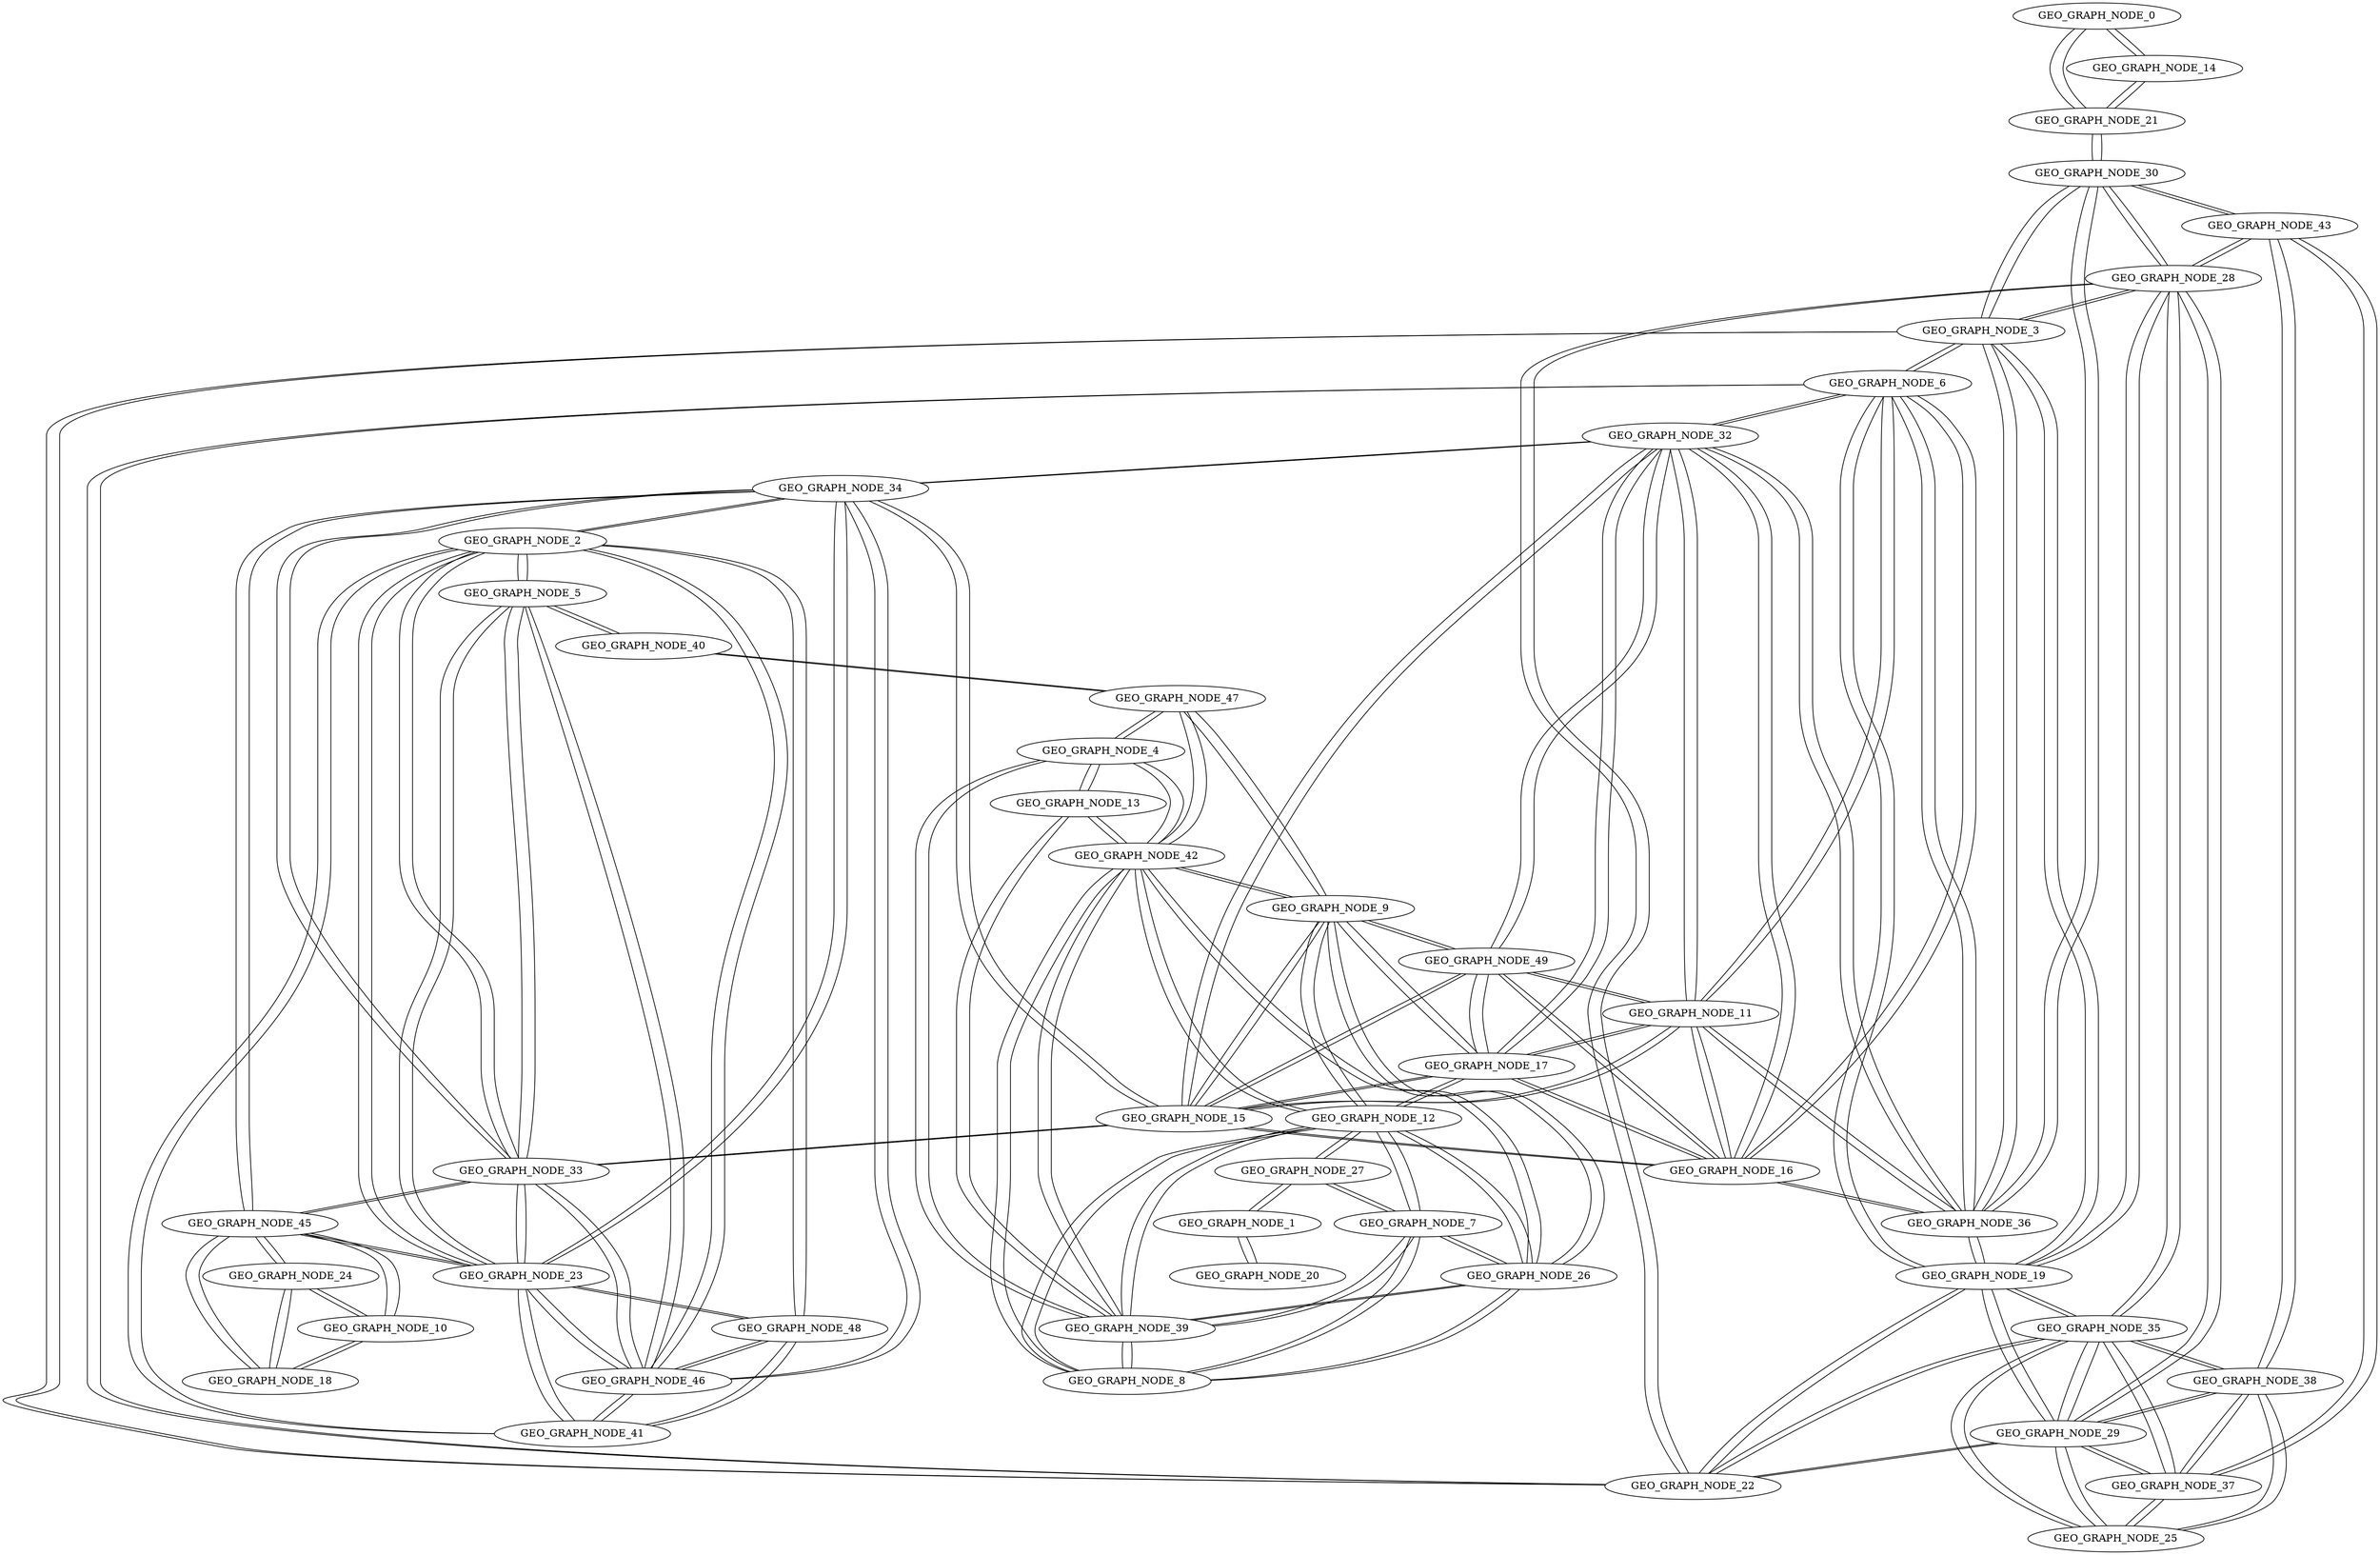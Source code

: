 graph GEO_GRAPH{
GEO_GRAPH_NODE_0 -- GEO_GRAPH_NODE_14;
GEO_GRAPH_NODE_0 -- GEO_GRAPH_NODE_21;
GEO_GRAPH_NODE_1 -- GEO_GRAPH_NODE_20;
GEO_GRAPH_NODE_1 -- GEO_GRAPH_NODE_27;
GEO_GRAPH_NODE_2 -- GEO_GRAPH_NODE_5;
GEO_GRAPH_NODE_2 -- GEO_GRAPH_NODE_23;
GEO_GRAPH_NODE_2 -- GEO_GRAPH_NODE_33;
GEO_GRAPH_NODE_2 -- GEO_GRAPH_NODE_34;
GEO_GRAPH_NODE_2 -- GEO_GRAPH_NODE_41;
GEO_GRAPH_NODE_2 -- GEO_GRAPH_NODE_46;
GEO_GRAPH_NODE_2 -- GEO_GRAPH_NODE_48;
GEO_GRAPH_NODE_3 -- GEO_GRAPH_NODE_6;
GEO_GRAPH_NODE_3 -- GEO_GRAPH_NODE_19;
GEO_GRAPH_NODE_3 -- GEO_GRAPH_NODE_22;
GEO_GRAPH_NODE_3 -- GEO_GRAPH_NODE_28;
GEO_GRAPH_NODE_3 -- GEO_GRAPH_NODE_30;
GEO_GRAPH_NODE_3 -- GEO_GRAPH_NODE_36;
GEO_GRAPH_NODE_4 -- GEO_GRAPH_NODE_13;
GEO_GRAPH_NODE_4 -- GEO_GRAPH_NODE_39;
GEO_GRAPH_NODE_4 -- GEO_GRAPH_NODE_42;
GEO_GRAPH_NODE_4 -- GEO_GRAPH_NODE_47;
GEO_GRAPH_NODE_5 -- GEO_GRAPH_NODE_2;
GEO_GRAPH_NODE_5 -- GEO_GRAPH_NODE_23;
GEO_GRAPH_NODE_5 -- GEO_GRAPH_NODE_33;
GEO_GRAPH_NODE_5 -- GEO_GRAPH_NODE_40;
GEO_GRAPH_NODE_5 -- GEO_GRAPH_NODE_46;
GEO_GRAPH_NODE_6 -- GEO_GRAPH_NODE_3;
GEO_GRAPH_NODE_6 -- GEO_GRAPH_NODE_11;
GEO_GRAPH_NODE_6 -- GEO_GRAPH_NODE_16;
GEO_GRAPH_NODE_6 -- GEO_GRAPH_NODE_19;
GEO_GRAPH_NODE_6 -- GEO_GRAPH_NODE_22;
GEO_GRAPH_NODE_6 -- GEO_GRAPH_NODE_32;
GEO_GRAPH_NODE_6 -- GEO_GRAPH_NODE_36;
GEO_GRAPH_NODE_7 -- GEO_GRAPH_NODE_8;
GEO_GRAPH_NODE_7 -- GEO_GRAPH_NODE_12;
GEO_GRAPH_NODE_7 -- GEO_GRAPH_NODE_26;
GEO_GRAPH_NODE_7 -- GEO_GRAPH_NODE_27;
GEO_GRAPH_NODE_7 -- GEO_GRAPH_NODE_39;
GEO_GRAPH_NODE_8 -- GEO_GRAPH_NODE_7;
GEO_GRAPH_NODE_8 -- GEO_GRAPH_NODE_12;
GEO_GRAPH_NODE_8 -- GEO_GRAPH_NODE_26;
GEO_GRAPH_NODE_8 -- GEO_GRAPH_NODE_39;
GEO_GRAPH_NODE_8 -- GEO_GRAPH_NODE_42;
GEO_GRAPH_NODE_9 -- GEO_GRAPH_NODE_12;
GEO_GRAPH_NODE_9 -- GEO_GRAPH_NODE_15;
GEO_GRAPH_NODE_9 -- GEO_GRAPH_NODE_17;
GEO_GRAPH_NODE_9 -- GEO_GRAPH_NODE_26;
GEO_GRAPH_NODE_9 -- GEO_GRAPH_NODE_42;
GEO_GRAPH_NODE_9 -- GEO_GRAPH_NODE_47;
GEO_GRAPH_NODE_9 -- GEO_GRAPH_NODE_49;
GEO_GRAPH_NODE_10 -- GEO_GRAPH_NODE_18;
GEO_GRAPH_NODE_10 -- GEO_GRAPH_NODE_24;
GEO_GRAPH_NODE_10 -- GEO_GRAPH_NODE_45;
GEO_GRAPH_NODE_11 -- GEO_GRAPH_NODE_6;
GEO_GRAPH_NODE_11 -- GEO_GRAPH_NODE_15;
GEO_GRAPH_NODE_11 -- GEO_GRAPH_NODE_16;
GEO_GRAPH_NODE_11 -- GEO_GRAPH_NODE_17;
GEO_GRAPH_NODE_11 -- GEO_GRAPH_NODE_32;
GEO_GRAPH_NODE_11 -- GEO_GRAPH_NODE_36;
GEO_GRAPH_NODE_11 -- GEO_GRAPH_NODE_49;
GEO_GRAPH_NODE_12 -- GEO_GRAPH_NODE_7;
GEO_GRAPH_NODE_12 -- GEO_GRAPH_NODE_8;
GEO_GRAPH_NODE_12 -- GEO_GRAPH_NODE_9;
GEO_GRAPH_NODE_12 -- GEO_GRAPH_NODE_17;
GEO_GRAPH_NODE_12 -- GEO_GRAPH_NODE_26;
GEO_GRAPH_NODE_12 -- GEO_GRAPH_NODE_27;
GEO_GRAPH_NODE_12 -- GEO_GRAPH_NODE_39;
GEO_GRAPH_NODE_12 -- GEO_GRAPH_NODE_42;
GEO_GRAPH_NODE_13 -- GEO_GRAPH_NODE_4;
GEO_GRAPH_NODE_13 -- GEO_GRAPH_NODE_39;
GEO_GRAPH_NODE_13 -- GEO_GRAPH_NODE_42;
GEO_GRAPH_NODE_14 -- GEO_GRAPH_NODE_0;
GEO_GRAPH_NODE_14 -- GEO_GRAPH_NODE_21;
GEO_GRAPH_NODE_15 -- GEO_GRAPH_NODE_9;
GEO_GRAPH_NODE_15 -- GEO_GRAPH_NODE_11;
GEO_GRAPH_NODE_15 -- GEO_GRAPH_NODE_16;
GEO_GRAPH_NODE_15 -- GEO_GRAPH_NODE_17;
GEO_GRAPH_NODE_15 -- GEO_GRAPH_NODE_32;
GEO_GRAPH_NODE_15 -- GEO_GRAPH_NODE_33;
GEO_GRAPH_NODE_15 -- GEO_GRAPH_NODE_34;
GEO_GRAPH_NODE_15 -- GEO_GRAPH_NODE_49;
GEO_GRAPH_NODE_16 -- GEO_GRAPH_NODE_6;
GEO_GRAPH_NODE_16 -- GEO_GRAPH_NODE_11;
GEO_GRAPH_NODE_16 -- GEO_GRAPH_NODE_15;
GEO_GRAPH_NODE_16 -- GEO_GRAPH_NODE_17;
GEO_GRAPH_NODE_16 -- GEO_GRAPH_NODE_32;
GEO_GRAPH_NODE_16 -- GEO_GRAPH_NODE_36;
GEO_GRAPH_NODE_16 -- GEO_GRAPH_NODE_49;
GEO_GRAPH_NODE_17 -- GEO_GRAPH_NODE_9;
GEO_GRAPH_NODE_17 -- GEO_GRAPH_NODE_11;
GEO_GRAPH_NODE_17 -- GEO_GRAPH_NODE_12;
GEO_GRAPH_NODE_17 -- GEO_GRAPH_NODE_15;
GEO_GRAPH_NODE_17 -- GEO_GRAPH_NODE_16;
GEO_GRAPH_NODE_17 -- GEO_GRAPH_NODE_32;
GEO_GRAPH_NODE_17 -- GEO_GRAPH_NODE_49;
GEO_GRAPH_NODE_18 -- GEO_GRAPH_NODE_10;
GEO_GRAPH_NODE_18 -- GEO_GRAPH_NODE_24;
GEO_GRAPH_NODE_18 -- GEO_GRAPH_NODE_45;
GEO_GRAPH_NODE_19 -- GEO_GRAPH_NODE_3;
GEO_GRAPH_NODE_19 -- GEO_GRAPH_NODE_6;
GEO_GRAPH_NODE_19 -- GEO_GRAPH_NODE_22;
GEO_GRAPH_NODE_19 -- GEO_GRAPH_NODE_28;
GEO_GRAPH_NODE_19 -- GEO_GRAPH_NODE_29;
GEO_GRAPH_NODE_19 -- GEO_GRAPH_NODE_35;
GEO_GRAPH_NODE_19 -- GEO_GRAPH_NODE_36;
GEO_GRAPH_NODE_20 -- GEO_GRAPH_NODE_1;
GEO_GRAPH_NODE_21 -- GEO_GRAPH_NODE_0;
GEO_GRAPH_NODE_21 -- GEO_GRAPH_NODE_14;
GEO_GRAPH_NODE_21 -- GEO_GRAPH_NODE_30;
GEO_GRAPH_NODE_22 -- GEO_GRAPH_NODE_3;
GEO_GRAPH_NODE_22 -- GEO_GRAPH_NODE_6;
GEO_GRAPH_NODE_22 -- GEO_GRAPH_NODE_19;
GEO_GRAPH_NODE_22 -- GEO_GRAPH_NODE_28;
GEO_GRAPH_NODE_22 -- GEO_GRAPH_NODE_29;
GEO_GRAPH_NODE_22 -- GEO_GRAPH_NODE_35;
GEO_GRAPH_NODE_23 -- GEO_GRAPH_NODE_2;
GEO_GRAPH_NODE_23 -- GEO_GRAPH_NODE_5;
GEO_GRAPH_NODE_23 -- GEO_GRAPH_NODE_33;
GEO_GRAPH_NODE_23 -- GEO_GRAPH_NODE_34;
GEO_GRAPH_NODE_23 -- GEO_GRAPH_NODE_41;
GEO_GRAPH_NODE_23 -- GEO_GRAPH_NODE_45;
GEO_GRAPH_NODE_23 -- GEO_GRAPH_NODE_46;
GEO_GRAPH_NODE_23 -- GEO_GRAPH_NODE_48;
GEO_GRAPH_NODE_24 -- GEO_GRAPH_NODE_10;
GEO_GRAPH_NODE_24 -- GEO_GRAPH_NODE_18;
GEO_GRAPH_NODE_24 -- GEO_GRAPH_NODE_45;
GEO_GRAPH_NODE_25 -- GEO_GRAPH_NODE_29;
GEO_GRAPH_NODE_25 -- GEO_GRAPH_NODE_35;
GEO_GRAPH_NODE_25 -- GEO_GRAPH_NODE_37;
GEO_GRAPH_NODE_25 -- GEO_GRAPH_NODE_38;
GEO_GRAPH_NODE_26 -- GEO_GRAPH_NODE_7;
GEO_GRAPH_NODE_26 -- GEO_GRAPH_NODE_8;
GEO_GRAPH_NODE_26 -- GEO_GRAPH_NODE_9;
GEO_GRAPH_NODE_26 -- GEO_GRAPH_NODE_12;
GEO_GRAPH_NODE_26 -- GEO_GRAPH_NODE_39;
GEO_GRAPH_NODE_26 -- GEO_GRAPH_NODE_42;
GEO_GRAPH_NODE_27 -- GEO_GRAPH_NODE_1;
GEO_GRAPH_NODE_27 -- GEO_GRAPH_NODE_7;
GEO_GRAPH_NODE_27 -- GEO_GRAPH_NODE_12;
GEO_GRAPH_NODE_28 -- GEO_GRAPH_NODE_3;
GEO_GRAPH_NODE_28 -- GEO_GRAPH_NODE_19;
GEO_GRAPH_NODE_28 -- GEO_GRAPH_NODE_22;
GEO_GRAPH_NODE_28 -- GEO_GRAPH_NODE_29;
GEO_GRAPH_NODE_28 -- GEO_GRAPH_NODE_30;
GEO_GRAPH_NODE_28 -- GEO_GRAPH_NODE_35;
GEO_GRAPH_NODE_28 -- GEO_GRAPH_NODE_43;
GEO_GRAPH_NODE_29 -- GEO_GRAPH_NODE_19;
GEO_GRAPH_NODE_29 -- GEO_GRAPH_NODE_22;
GEO_GRAPH_NODE_29 -- GEO_GRAPH_NODE_25;
GEO_GRAPH_NODE_29 -- GEO_GRAPH_NODE_28;
GEO_GRAPH_NODE_29 -- GEO_GRAPH_NODE_35;
GEO_GRAPH_NODE_29 -- GEO_GRAPH_NODE_37;
GEO_GRAPH_NODE_29 -- GEO_GRAPH_NODE_38;
GEO_GRAPH_NODE_30 -- GEO_GRAPH_NODE_3;
GEO_GRAPH_NODE_30 -- GEO_GRAPH_NODE_21;
GEO_GRAPH_NODE_30 -- GEO_GRAPH_NODE_28;
GEO_GRAPH_NODE_30 -- GEO_GRAPH_NODE_36;
GEO_GRAPH_NODE_30 -- GEO_GRAPH_NODE_43;
GEO_GRAPH_NODE_32 -- GEO_GRAPH_NODE_6;
GEO_GRAPH_NODE_32 -- GEO_GRAPH_NODE_11;
GEO_GRAPH_NODE_32 -- GEO_GRAPH_NODE_15;
GEO_GRAPH_NODE_32 -- GEO_GRAPH_NODE_16;
GEO_GRAPH_NODE_32 -- GEO_GRAPH_NODE_17;
GEO_GRAPH_NODE_32 -- GEO_GRAPH_NODE_34;
GEO_GRAPH_NODE_32 -- GEO_GRAPH_NODE_36;
GEO_GRAPH_NODE_32 -- GEO_GRAPH_NODE_49;
GEO_GRAPH_NODE_33 -- GEO_GRAPH_NODE_2;
GEO_GRAPH_NODE_33 -- GEO_GRAPH_NODE_5;
GEO_GRAPH_NODE_33 -- GEO_GRAPH_NODE_15;
GEO_GRAPH_NODE_33 -- GEO_GRAPH_NODE_23;
GEO_GRAPH_NODE_33 -- GEO_GRAPH_NODE_34;
GEO_GRAPH_NODE_33 -- GEO_GRAPH_NODE_45;
GEO_GRAPH_NODE_33 -- GEO_GRAPH_NODE_46;
GEO_GRAPH_NODE_34 -- GEO_GRAPH_NODE_2;
GEO_GRAPH_NODE_34 -- GEO_GRAPH_NODE_15;
GEO_GRAPH_NODE_34 -- GEO_GRAPH_NODE_23;
GEO_GRAPH_NODE_34 -- GEO_GRAPH_NODE_32;
GEO_GRAPH_NODE_34 -- GEO_GRAPH_NODE_33;
GEO_GRAPH_NODE_34 -- GEO_GRAPH_NODE_45;
GEO_GRAPH_NODE_34 -- GEO_GRAPH_NODE_46;
GEO_GRAPH_NODE_35 -- GEO_GRAPH_NODE_19;
GEO_GRAPH_NODE_35 -- GEO_GRAPH_NODE_22;
GEO_GRAPH_NODE_35 -- GEO_GRAPH_NODE_25;
GEO_GRAPH_NODE_35 -- GEO_GRAPH_NODE_28;
GEO_GRAPH_NODE_35 -- GEO_GRAPH_NODE_29;
GEO_GRAPH_NODE_35 -- GEO_GRAPH_NODE_37;
GEO_GRAPH_NODE_35 -- GEO_GRAPH_NODE_38;
GEO_GRAPH_NODE_36 -- GEO_GRAPH_NODE_3;
GEO_GRAPH_NODE_36 -- GEO_GRAPH_NODE_6;
GEO_GRAPH_NODE_36 -- GEO_GRAPH_NODE_11;
GEO_GRAPH_NODE_36 -- GEO_GRAPH_NODE_16;
GEO_GRAPH_NODE_36 -- GEO_GRAPH_NODE_19;
GEO_GRAPH_NODE_36 -- GEO_GRAPH_NODE_30;
GEO_GRAPH_NODE_36 -- GEO_GRAPH_NODE_32;
GEO_GRAPH_NODE_37 -- GEO_GRAPH_NODE_25;
GEO_GRAPH_NODE_37 -- GEO_GRAPH_NODE_29;
GEO_GRAPH_NODE_37 -- GEO_GRAPH_NODE_35;
GEO_GRAPH_NODE_37 -- GEO_GRAPH_NODE_38;
GEO_GRAPH_NODE_37 -- GEO_GRAPH_NODE_43;
GEO_GRAPH_NODE_38 -- GEO_GRAPH_NODE_25;
GEO_GRAPH_NODE_38 -- GEO_GRAPH_NODE_29;
GEO_GRAPH_NODE_38 -- GEO_GRAPH_NODE_35;
GEO_GRAPH_NODE_38 -- GEO_GRAPH_NODE_37;
GEO_GRAPH_NODE_38 -- GEO_GRAPH_NODE_43;
GEO_GRAPH_NODE_39 -- GEO_GRAPH_NODE_4;
GEO_GRAPH_NODE_39 -- GEO_GRAPH_NODE_7;
GEO_GRAPH_NODE_39 -- GEO_GRAPH_NODE_8;
GEO_GRAPH_NODE_39 -- GEO_GRAPH_NODE_12;
GEO_GRAPH_NODE_39 -- GEO_GRAPH_NODE_13;
GEO_GRAPH_NODE_39 -- GEO_GRAPH_NODE_26;
GEO_GRAPH_NODE_39 -- GEO_GRAPH_NODE_42;
GEO_GRAPH_NODE_40 -- GEO_GRAPH_NODE_5;
GEO_GRAPH_NODE_40 -- GEO_GRAPH_NODE_47;
GEO_GRAPH_NODE_41 -- GEO_GRAPH_NODE_2;
GEO_GRAPH_NODE_41 -- GEO_GRAPH_NODE_23;
GEO_GRAPH_NODE_41 -- GEO_GRAPH_NODE_46;
GEO_GRAPH_NODE_41 -- GEO_GRAPH_NODE_48;
GEO_GRAPH_NODE_42 -- GEO_GRAPH_NODE_4;
GEO_GRAPH_NODE_42 -- GEO_GRAPH_NODE_8;
GEO_GRAPH_NODE_42 -- GEO_GRAPH_NODE_9;
GEO_GRAPH_NODE_42 -- GEO_GRAPH_NODE_12;
GEO_GRAPH_NODE_42 -- GEO_GRAPH_NODE_13;
GEO_GRAPH_NODE_42 -- GEO_GRAPH_NODE_26;
GEO_GRAPH_NODE_42 -- GEO_GRAPH_NODE_39;
GEO_GRAPH_NODE_42 -- GEO_GRAPH_NODE_47;
GEO_GRAPH_NODE_43 -- GEO_GRAPH_NODE_28;
GEO_GRAPH_NODE_43 -- GEO_GRAPH_NODE_30;
GEO_GRAPH_NODE_43 -- GEO_GRAPH_NODE_37;
GEO_GRAPH_NODE_43 -- GEO_GRAPH_NODE_38;
GEO_GRAPH_NODE_45 -- GEO_GRAPH_NODE_10;
GEO_GRAPH_NODE_45 -- GEO_GRAPH_NODE_18;
GEO_GRAPH_NODE_45 -- GEO_GRAPH_NODE_23;
GEO_GRAPH_NODE_45 -- GEO_GRAPH_NODE_24;
GEO_GRAPH_NODE_45 -- GEO_GRAPH_NODE_33;
GEO_GRAPH_NODE_45 -- GEO_GRAPH_NODE_34;
GEO_GRAPH_NODE_46 -- GEO_GRAPH_NODE_2;
GEO_GRAPH_NODE_46 -- GEO_GRAPH_NODE_5;
GEO_GRAPH_NODE_46 -- GEO_GRAPH_NODE_23;
GEO_GRAPH_NODE_46 -- GEO_GRAPH_NODE_33;
GEO_GRAPH_NODE_46 -- GEO_GRAPH_NODE_34;
GEO_GRAPH_NODE_46 -- GEO_GRAPH_NODE_41;
GEO_GRAPH_NODE_46 -- GEO_GRAPH_NODE_48;
GEO_GRAPH_NODE_47 -- GEO_GRAPH_NODE_4;
GEO_GRAPH_NODE_47 -- GEO_GRAPH_NODE_9;
GEO_GRAPH_NODE_47 -- GEO_GRAPH_NODE_40;
GEO_GRAPH_NODE_47 -- GEO_GRAPH_NODE_42;
GEO_GRAPH_NODE_48 -- GEO_GRAPH_NODE_2;
GEO_GRAPH_NODE_48 -- GEO_GRAPH_NODE_23;
GEO_GRAPH_NODE_48 -- GEO_GRAPH_NODE_41;
GEO_GRAPH_NODE_48 -- GEO_GRAPH_NODE_46;
GEO_GRAPH_NODE_49 -- GEO_GRAPH_NODE_9;
GEO_GRAPH_NODE_49 -- GEO_GRAPH_NODE_11;
GEO_GRAPH_NODE_49 -- GEO_GRAPH_NODE_15;
GEO_GRAPH_NODE_49 -- GEO_GRAPH_NODE_16;
GEO_GRAPH_NODE_49 -- GEO_GRAPH_NODE_17;
GEO_GRAPH_NODE_49 -- GEO_GRAPH_NODE_32;
}
